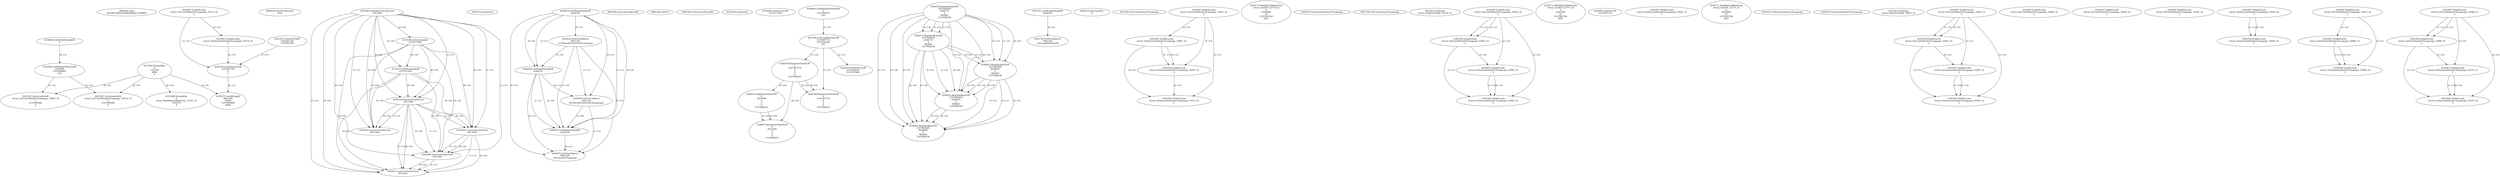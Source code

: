// Global SCDG with merge call
digraph {
	0 [label="6850628.main
001df479a85291fdde06b95e7a9f9804"]
	1 [label="4254480.GetModuleHandleW
0"]
	2 [label="6844434.SetThreadLocale
1024"]
	3 [label="4243965.InitializeCriticalSection
6917004"]
	4 [label="4243979.GetVersion
"]
	5 [label="4244018.GetModuleHandleW
4244120"]
	6 [label="4244024.GetProcAddress
9441320
GetThreadPreferredUILanguages"]
	5 -> 6 [label="(0-->1)"]
	7 [label="4244044.GetModuleHandleW
4244120"]
	5 -> 7 [label="(1-->1)"]
	5 -> 7 [label="(0-->0)"]
	6 -> 7 [label="(1-->0)"]
	8 [label="4244050.GetProcAddress
9441320
SetThreadPreferredUILanguages"]
	5 -> 8 [label="(0-->1)"]
	6 -> 8 [label="(1-->1)"]
	7 -> 8 [label="(0-->1)"]
	9 [label="4244070.GetModuleHandleW
4244120"]
	5 -> 9 [label="(1-->1)"]
	7 -> 9 [label="(1-->1)"]
	5 -> 9 [label="(0-->0)"]
	6 -> 9 [label="(1-->0)"]
	7 -> 9 [label="(0-->0)"]
	8 -> 9 [label="(1-->0)"]
	10 [label="4244076.GetProcAddress
9441320
GetThreadUILanguage"]
	5 -> 10 [label="(0-->1)"]
	6 -> 10 [label="(1-->1)"]
	7 -> 10 [label="(0-->1)"]
	8 -> 10 [label="(1-->1)"]
	9 -> 10 [label="(0-->1)"]
	11 [label="4250188.GetSystemInfo
2147417660"]
	3 -> 11 [label="(0-->0)"]
	12 [label="6844540.GetCommandLineW
"]
	13 [label="4214413.GetStartupInfoW
2147417624"]
	3 -> 13 [label="(0-->0)"]
	11 -> 13 [label="(0-->0)"]
	14 [label="6844560.GetACP
"]
	15 [label="6844580.GetCurrentThreadId
"]
	16 [label="4250204.GetVersion
"]
	17 [label="4276690.GetVersionExW
2147417420"]
	18 [label="4243306.GetModuleFileNameW
4194304
2147408904
522"]
	1 -> 18 [label="(0-->1)"]
	19 [label="4248064.GetModuleFileNameW
0
2147408370
261"]
	20 [label="4215383.VirtualAlloc
0
1310704
4096
4"]
	21 [label="4246338.RegOpenKeyExW
2147483649
4246772
0
983065
2147408236"]
	22 [label="4245741.GetModuleHandleW
4246160"]
	23 [label="4245758.GetProcAddress
9441320
GetLongPathNameW"]
	22 -> 23 [label="(0-->1)"]
	24 [label="4245785.GetLongPathNameW
2147407710
2147406542
261"]
	19 -> 24 [label="(3-->3)"]
	25 [label="4246556.RegQueryValueExW
0
2147407710
0
0
0
2147408232"]
	24 -> 25 [label="(1-->2)"]
	26 [label="4246635.RegQueryValueExW
0
4247000
0
0
0
2147408232"]
	25 -> 26 [label="(6-->6)"]
	27 [label="4246676.RegQueryValueExW
0
4247000
0
0
0
2147408232"]
	26 -> 27 [label="(2-->2)"]
	25 -> 27 [label="(6-->6)"]
	26 -> 27 [label="(6-->6)"]
	28 [label="4246722.RegCloseKey
0"]
	29 [label="4247883.GetUserDefaultUILanguage
"]
	30 [label="4245418.EnterCriticalSection
6917004"]
	3 -> 30 [label="(1-->1)"]
	3 -> 30 [label="(0-->0)"]
	11 -> 30 [label="(0-->0)"]
	13 -> 30 [label="(0-->0)"]
	31 [label="4245469.LeaveCriticalSection
6917004"]
	3 -> 31 [label="(1-->1)"]
	30 -> 31 [label="(1-->1)"]
	3 -> 31 [label="(0-->0)"]
	11 -> 31 [label="(0-->0)"]
	13 -> 31 [label="(0-->0)"]
	30 -> 31 [label="(0-->0)"]
	32 [label="4245487.IsValidLocale
retval_GetUserDefaultUILanguage_32871_32
2"]
	33 [label="4250171.MultiByteToWideChar
retval_GetACP_32774_32
0
4243868
10
2147403704
2047"]
	34 [label="4215588.VirtualAlloc
0
retval_MultiByteToWideChar_33183_32
1052672
4"]
	20 -> 34 [label="(4-->4)"]
	35 [label="4245487.IsValidLocale
retval_GetUserDefaultUILanguage_33153_32
2"]
	36 [label="4245580.EnterCriticalSection
6917004"]
	3 -> 36 [label="(1-->1)"]
	30 -> 36 [label="(1-->1)"]
	31 -> 36 [label="(1-->1)"]
	3 -> 36 [label="(0-->0)"]
	11 -> 36 [label="(0-->0)"]
	13 -> 36 [label="(0-->0)"]
	30 -> 36 [label="(0-->0)"]
	31 -> 36 [label="(0-->0)"]
	37 [label="4245621.LeaveCriticalSection
6917004"]
	3 -> 37 [label="(1-->1)"]
	30 -> 37 [label="(1-->1)"]
	31 -> 37 [label="(1-->1)"]
	36 -> 37 [label="(1-->1)"]
	3 -> 37 [label="(0-->0)"]
	11 -> 37 [label="(0-->0)"]
	13 -> 37 [label="(0-->0)"]
	30 -> 37 [label="(0-->0)"]
	31 -> 37 [label="(0-->0)"]
	36 -> 37 [label="(0-->0)"]
	38 [label="4247923.GetSystemDefaultUILanguage
"]
	39 [label="4245487.IsValidLocale
retval_GetSystemDefaultUILanguage_33379_32
2"]
	35 -> 39 [label="(2-->2)"]
	40 [label="4247558.GetUserDefaultUILanguage
"]
	41 [label="4247567.GetLocaleInfoW
retval_GetUserDefaultUILanguage_33523_32
3
2147408268
4"]
	18 -> 41 [label="(0-->2)"]
	20 -> 41 [label="(4-->4)"]
	42 [label="4247247.FindFirstFileW
3224341740
2147407640"]
	43 [label="4247263.FindClose
retval_FindFirstFileW_33529_32"]
	44 [label="4248145.LoadLibraryExW
3224341740
0
2"]
	42 -> 44 [label="(1-->1)"]
	35 -> 44 [label="(2-->3)"]
	39 -> 44 [label="(2-->3)"]
	45 [label="4250073.LoadStringW
9441340
65485
2147409468
4096"]
	44 -> 45 [label="(0-->1)"]
	20 -> 45 [label="(3-->4)"]
	46 [label="4246599.RegQueryValueExW
0
2147407710
0
0
0
2147408232"]
	24 -> 46 [label="(1-->2)"]
	25 -> 46 [label="(2-->2)"]
	25 -> 46 [label="(6-->6)"]
	47 [label="4245487.IsValidLocale
retval_GetUserDefaultUILanguage_32822_32
2"]
	48 [label="4250171.MultiByteToWideChar
retval_GetACP_32773_32
0
4243560
16
2147403704
2047"]
	49 [label="4245683.CharNextW
2147407716"]
	50 [label="4245454.LeaveCriticalSection
6917004"]
	3 -> 50 [label="(1-->1)"]
	30 -> 50 [label="(1-->1)"]
	3 -> 50 [label="(0-->0)"]
	11 -> 50 [label="(0-->0)"]
	13 -> 50 [label="(0-->0)"]
	30 -> 50 [label="(0-->0)"]
	51 [label="4245487.IsValidLocale
retval_GetSystemDefaultUILanguage_33003_32
2"]
	52 [label="4250171.MultiByteToWideChar
retval_GetACP_32773_32
0
4243868
10
2147403704
2047"]
	53 [label="4245487.IsValidLocale
retval_GetSystemDefaultUILanguage_32897_32
2"]
	32 -> 53 [label="(2-->2)"]
	54 [label="4244766.IsValidLocale
retval_GetSystemDefaultUILanguage_32897_32
2"]
	53 -> 54 [label="(1-->1)"]
	32 -> 54 [label="(2-->2)"]
	53 -> 54 [label="(2-->2)"]
	55 [label="4245525.GetSystemDefaultUILanguage
"]
	56 [label="4245552.GetSystemDefaultUILanguage
"]
	57 [label="4244766.IsValidLocale
retval_GetSystemDefaultUILanguage_33514_32
2"]
	32 -> 57 [label="(2-->2)"]
	53 -> 57 [label="(2-->2)"]
	54 -> 57 [label="(2-->2)"]
	58 [label="4247567.GetLocaleInfoW
retval_GetUserDefaultUILanguage_33693_32
3
2147408268
4"]
	18 -> 58 [label="(0-->2)"]
	20 -> 58 [label="(4-->4)"]
	59 [label="4247263.FindClose
retval_FindFirstFileW_33697_32"]
	60 [label="4246372.RegOpenKeyExW
2147483650
4246772
0
983065
2147408236"]
	21 -> 60 [label="(2-->2)"]
	21 -> 60 [label="(4-->4)"]
	21 -> 60 [label="(5-->5)"]
	61 [label="4245487.IsValidLocale
retval_GetUserDefaultUILanguage_32825_32
2"]
	62 [label="4244766.IsValidLocale
retval_GetUserDefaultUILanguage_32825_32
2"]
	61 -> 62 [label="(1-->1)"]
	61 -> 62 [label="(2-->2)"]
	63 [label="4246014.FindFirstFileW
2147406542
2147407064"]
	24 -> 63 [label="(2-->1)"]
	64 [label="4245487.IsValidLocale
retval_GetUserDefaultUILanguage_32895_32
2"]
	65 [label="4245487.IsValidLocale
retval_GetUserDefaultUILanguage_32896_32
2"]
	66 [label="4244766.IsValidLocale
retval_GetUserDefaultUILanguage_32822_32
2"]
	47 -> 66 [label="(1-->1)"]
	47 -> 66 [label="(2-->2)"]
	67 [label="4245487.IsValidLocale
retval_GetSystemDefaultUILanguage_32992_32
2"]
	47 -> 67 [label="(2-->2)"]
	66 -> 67 [label="(2-->2)"]
	68 [label="4244766.IsValidLocale
retval_GetSystemDefaultUILanguage_32992_32
2"]
	67 -> 68 [label="(1-->1)"]
	47 -> 68 [label="(2-->2)"]
	66 -> 68 [label="(2-->2)"]
	67 -> 68 [label="(2-->2)"]
	69 [label="4245487.IsValidLocale
retval_GetSystemDefaultUILanguage_32993_32
2"]
	61 -> 69 [label="(2-->2)"]
	62 -> 69 [label="(2-->2)"]
	70 [label="4244766.IsValidLocale
retval_GetSystemDefaultUILanguage_32993_32
2"]
	69 -> 70 [label="(1-->1)"]
	61 -> 70 [label="(2-->2)"]
	62 -> 70 [label="(2-->2)"]
	69 -> 70 [label="(2-->2)"]
	71 [label="4246402.RegOpenKeyExW
2147483649
4246832
0
983065
2147408236"]
	21 -> 71 [label="(1-->1)"]
	21 -> 71 [label="(4-->4)"]
	60 -> 71 [label="(4-->4)"]
	21 -> 71 [label="(5-->5)"]
	60 -> 71 [label="(5-->5)"]
	72 [label="4246432.RegOpenKeyExW
2147483650
4246832
0
983065
2147408236"]
	60 -> 72 [label="(1-->1)"]
	71 -> 72 [label="(2-->2)"]
	21 -> 72 [label="(4-->4)"]
	60 -> 72 [label="(4-->4)"]
	71 -> 72 [label="(4-->4)"]
	21 -> 72 [label="(5-->5)"]
	60 -> 72 [label="(5-->5)"]
	71 -> 72 [label="(5-->5)"]
	73 [label="4246462.RegOpenKeyExW
2147483649
4246884
0
983065
2147408236"]
	21 -> 73 [label="(1-->1)"]
	71 -> 73 [label="(1-->1)"]
	21 -> 73 [label="(4-->4)"]
	60 -> 73 [label="(4-->4)"]
	71 -> 73 [label="(4-->4)"]
	72 -> 73 [label="(4-->4)"]
	21 -> 73 [label="(5-->5)"]
	60 -> 73 [label="(5-->5)"]
	71 -> 73 [label="(5-->5)"]
	72 -> 73 [label="(5-->5)"]
	74 [label="4245487.IsValidLocale
retval_GetUserDefaultUILanguage_33542_32
2"]
	75 [label="4245487.IsValidLocale
retval_GetSystemDefaultUILanguage_32850_32
2"]
	76 [label="4244766.IsValidLocale
retval_GetSystemDefaultUILanguage_32850_32
2"]
	75 -> 76 [label="(1-->1)"]
	75 -> 76 [label="(2-->2)"]
	77 [label="4245487.IsValidLocale
retval_GetUserDefaultUILanguage_32872_32
2"]
	78 [label="4245487.IsValidLocale
retval_GetSystemDefaultUILanguage_32898_32
2"]
	77 -> 78 [label="(2-->2)"]
	79 [label="4244766.IsValidLocale
retval_GetSystemDefaultUILanguage_32898_32
2"]
	78 -> 79 [label="(1-->1)"]
	77 -> 79 [label="(2-->2)"]
	78 -> 79 [label="(2-->2)"]
	80 [label="4245487.IsValidLocale
retval_GetUserDefaultUILanguage_32986_32
2"]
	81 [label="4244766.IsValidLocale
retval_GetUserDefaultUILanguage_32986_32
2"]
	80 -> 81 [label="(1-->1)"]
	80 -> 81 [label="(2-->2)"]
	82 [label="4245487.IsValidLocale
retval_GetSystemDefaultUILanguage_33579_32
2"]
	80 -> 82 [label="(2-->2)"]
	81 -> 82 [label="(2-->2)"]
	83 [label="4244766.IsValidLocale
retval_GetSystemDefaultUILanguage_33579_32
2"]
	82 -> 83 [label="(1-->1)"]
	80 -> 83 [label="(2-->2)"]
	81 -> 83 [label="(2-->2)"]
	82 -> 83 [label="(2-->2)"]
}
